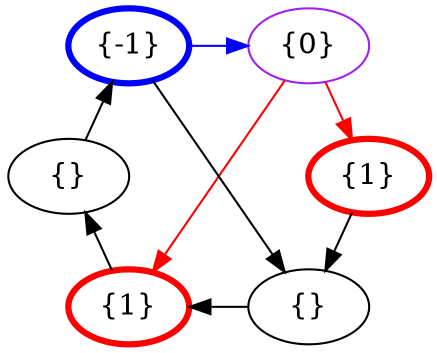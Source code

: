 digraph G {
	layout=neato;
	node [shape=ellipse, fixedsize=true, width=0.8, height=0.5];
	
	1 [pos=" 0.60, 0.87!", label="{0}", color="purple"];
	2 [pos=" 1.00, 0.00!", label="{1}", color="red", penwidth=3];
	3 [pos=" 0.60,-0.87!", label="{}"];
	4 [pos="-0.60,-0.87!", label="{1}", color="red", penwidth=3];
	5 [pos="-1.00,-0.00!", label="{}"];
	6 [pos="-0.60, 0.87!", label="{-1}", color="blue", penwidth=3];

	1 -> 2 [color="red"];
	2 -> 3;
	3 -> 4;
	4 -> 5;
	5 -> 6;
	6 -> 1 [color="blue"];
	1 -> 4 [color="red"];
	6 -> 3;
}
